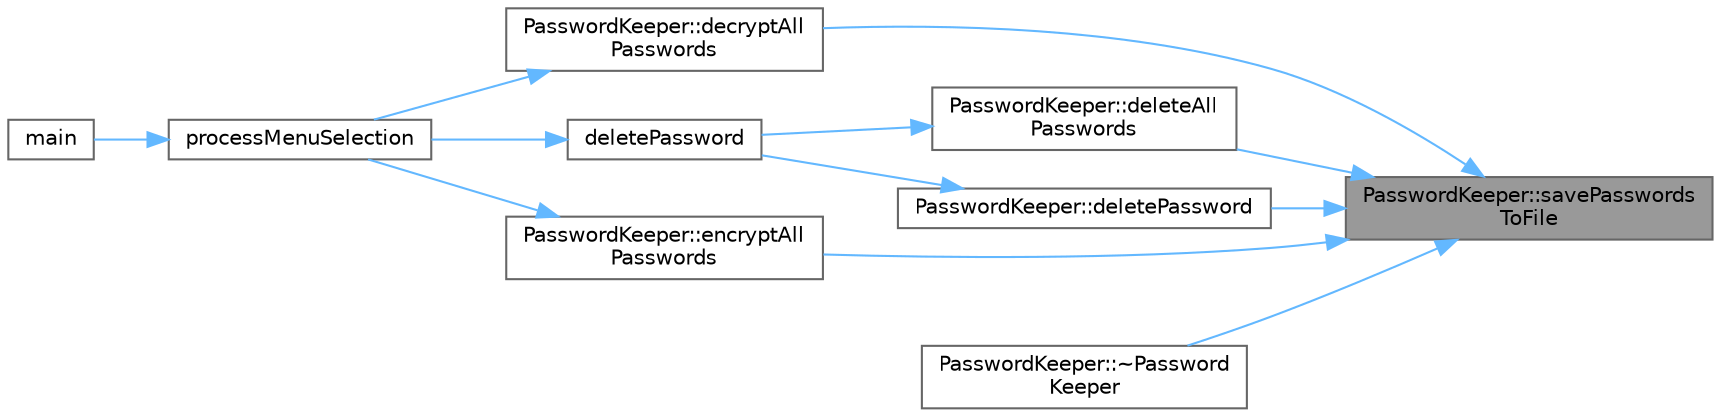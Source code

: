 digraph "PasswordKeeper::savePasswordsToFile"
{
 // LATEX_PDF_SIZE
  bgcolor="transparent";
  edge [fontname=Helvetica,fontsize=10,labelfontname=Helvetica,labelfontsize=10];
  node [fontname=Helvetica,fontsize=10,shape=box,height=0.2,width=0.4];
  rankdir="RL";
  Node1 [id="Node000001",label="PasswordKeeper::savePasswords\lToFile",height=0.2,width=0.4,color="gray40", fillcolor="grey60", style="filled", fontcolor="black",tooltip="Saves the password entries to the source file."];
  Node1 -> Node2 [id="edge1_Node000001_Node000002",dir="back",color="steelblue1",style="solid",tooltip=" "];
  Node2 [id="Node000002",label="PasswordKeeper::decryptAll\lPasswords",height=0.2,width=0.4,color="grey40", fillcolor="white", style="filled",URL="$class_password_keeper.html#a7a74f4b3a7c0b0e9131df1ef50fc6a25",tooltip="Decrypts all the password entries."];
  Node2 -> Node3 [id="edge2_Node000002_Node000003",dir="back",color="steelblue1",style="solid",tooltip=" "];
  Node3 [id="Node000003",label="processMenuSelection",height=0.2,width=0.4,color="grey40", fillcolor="white", style="filled",URL="$main_8cpp.html#a994a689b49855903c148b549294c6df7",tooltip="Calls functions from options in the menu."];
  Node3 -> Node4 [id="edge3_Node000003_Node000004",dir="back",color="steelblue1",style="solid",tooltip=" "];
  Node4 [id="Node000004",label="main",height=0.2,width=0.4,color="grey40", fillcolor="white", style="filled",URL="$main_8cpp.html#ae66f6b31b5ad750f1fe042a706a4e3d4",tooltip="The main function of the password management system."];
  Node1 -> Node5 [id="edge4_Node000001_Node000005",dir="back",color="steelblue1",style="solid",tooltip=" "];
  Node5 [id="Node000005",label="PasswordKeeper::deleteAll\lPasswords",height=0.2,width=0.4,color="grey40", fillcolor="white", style="filled",URL="$class_password_keeper.html#a168a97473a0e617b7bbd7993c35b0534",tooltip="Deletes all password entries."];
  Node5 -> Node6 [id="edge5_Node000005_Node000006",dir="back",color="steelblue1",style="solid",tooltip=" "];
  Node6 [id="Node000006",label="deletePassword",height=0.2,width=0.4,color="grey40", fillcolor="white", style="filled",URL="$main_8cpp.html#a4edc04ae7dcfa80b059197c0228c4baa",tooltip="Deletes a password."];
  Node6 -> Node3 [id="edge6_Node000006_Node000003",dir="back",color="steelblue1",style="solid",tooltip=" "];
  Node1 -> Node7 [id="edge7_Node000001_Node000007",dir="back",color="steelblue1",style="solid",tooltip=" "];
  Node7 [id="Node000007",label="PasswordKeeper::deletePassword",height=0.2,width=0.4,color="grey40", fillcolor="white", style="filled",URL="$class_password_keeper.html#a2194316ec0634ffea1dadc8fd20c5825",tooltip="Deletes a password entry."];
  Node7 -> Node6 [id="edge8_Node000007_Node000006",dir="back",color="steelblue1",style="solid",tooltip=" "];
  Node1 -> Node8 [id="edge9_Node000001_Node000008",dir="back",color="steelblue1",style="solid",tooltip=" "];
  Node8 [id="Node000008",label="PasswordKeeper::encryptAll\lPasswords",height=0.2,width=0.4,color="grey40", fillcolor="white", style="filled",URL="$class_password_keeper.html#a114d4356d48713e23d76536c1bf80bf9",tooltip="Encrypts all the password entries."];
  Node8 -> Node3 [id="edge10_Node000008_Node000003",dir="back",color="steelblue1",style="solid",tooltip=" "];
  Node1 -> Node9 [id="edge11_Node000001_Node000009",dir="back",color="steelblue1",style="solid",tooltip=" "];
  Node9 [id="Node000009",label="PasswordKeeper::~Password\lKeeper",height=0.2,width=0.4,color="grey40", fillcolor="white", style="filled",URL="$class_password_keeper.html#a569debf90925d4f952b0956e2f41aba7",tooltip="Destructor for PasswordKeeper class."];
}
